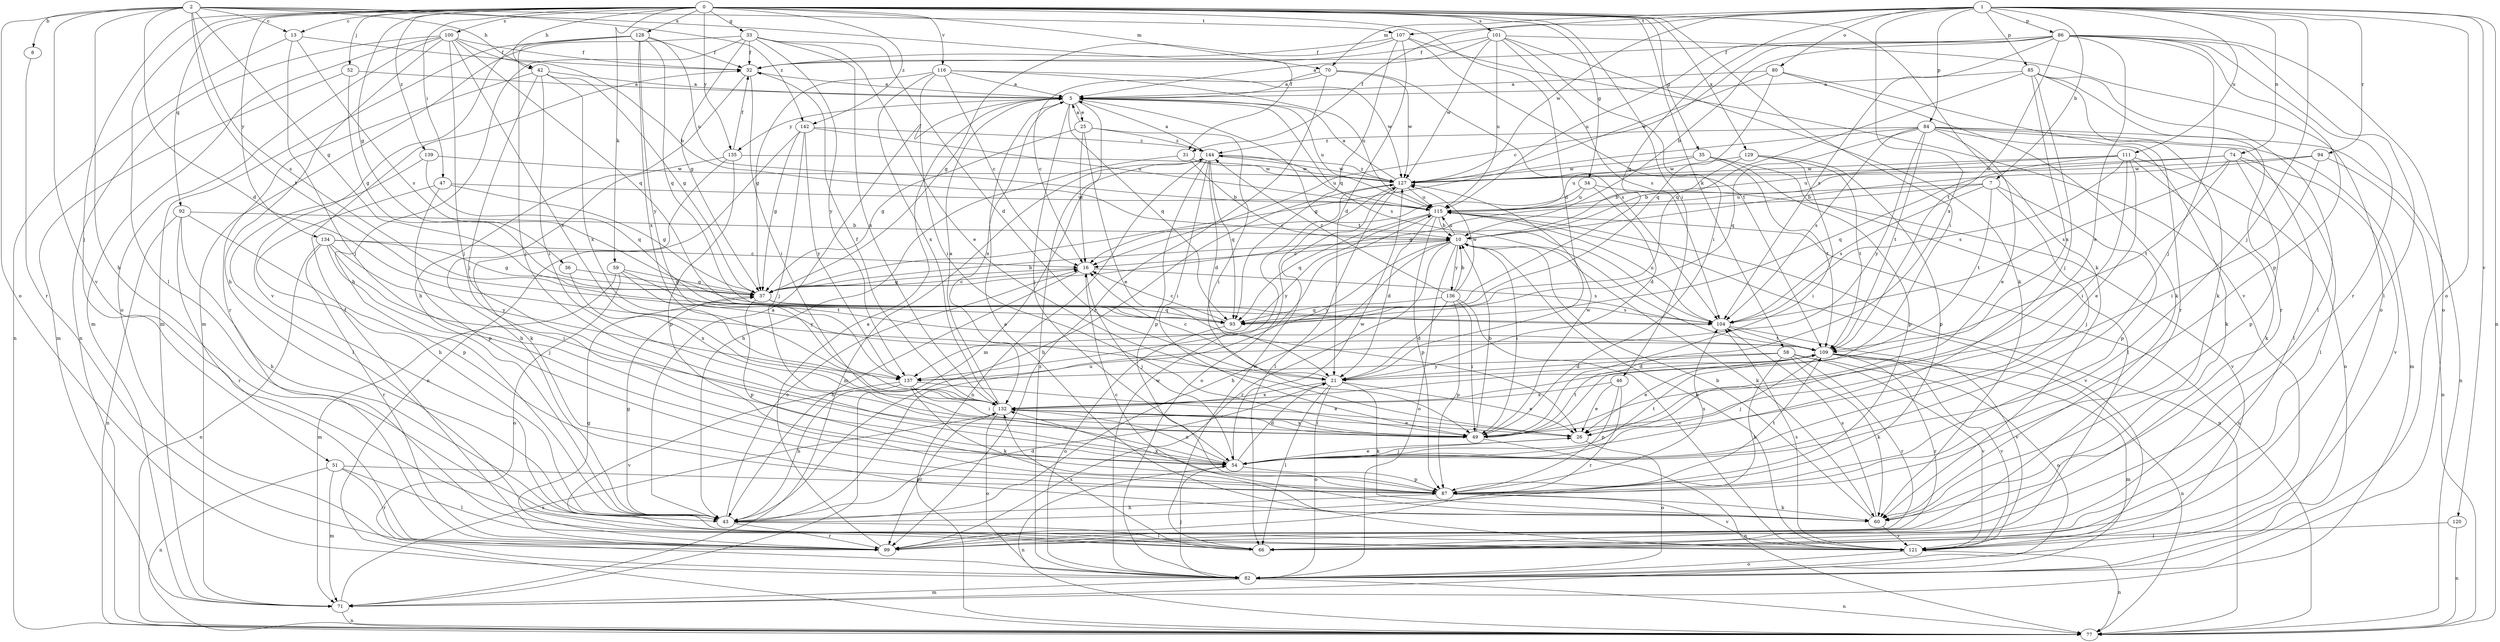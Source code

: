 strict digraph  {
0;
1;
2;
5;
7;
8;
10;
13;
16;
21;
25;
26;
31;
32;
33;
34;
35;
36;
37;
42;
43;
46;
47;
49;
51;
52;
54;
58;
59;
60;
66;
70;
71;
74;
77;
80;
82;
84;
85;
86;
87;
92;
93;
94;
99;
100;
101;
104;
107;
109;
111;
115;
116;
120;
121;
127;
128;
129;
132;
134;
135;
136;
137;
139;
142;
144;
0 -> 13  [label=c];
0 -> 21  [label=d];
0 -> 33  [label=g];
0 -> 34  [label=g];
0 -> 35  [label=g];
0 -> 36  [label=g];
0 -> 42  [label=h];
0 -> 46  [label=i];
0 -> 47  [label=i];
0 -> 49  [label=i];
0 -> 51  [label=j];
0 -> 52  [label=j];
0 -> 58  [label=k];
0 -> 59  [label=k];
0 -> 60  [label=k];
0 -> 66  [label=l];
0 -> 70  [label=m];
0 -> 92  [label=q];
0 -> 100  [label=s];
0 -> 101  [label=s];
0 -> 116  [label=v];
0 -> 128  [label=x];
0 -> 129  [label=x];
0 -> 134  [label=y];
0 -> 135  [label=y];
0 -> 139  [label=z];
0 -> 142  [label=z];
1 -> 7  [label=b];
1 -> 31  [label=f];
1 -> 54  [label=j];
1 -> 70  [label=m];
1 -> 74  [label=n];
1 -> 77  [label=n];
1 -> 80  [label=o];
1 -> 82  [label=o];
1 -> 84  [label=p];
1 -> 85  [label=p];
1 -> 86  [label=p];
1 -> 93  [label=q];
1 -> 94  [label=r];
1 -> 107  [label=t];
1 -> 111  [label=u];
1 -> 120  [label=v];
1 -> 127  [label=w];
1 -> 132  [label=x];
2 -> 8  [label=b];
2 -> 13  [label=c];
2 -> 21  [label=d];
2 -> 31  [label=f];
2 -> 37  [label=g];
2 -> 42  [label=h];
2 -> 43  [label=h];
2 -> 82  [label=o];
2 -> 104  [label=s];
2 -> 107  [label=t];
2 -> 109  [label=t];
2 -> 121  [label=v];
2 -> 142  [label=z];
5 -> 25  [label=e];
5 -> 54  [label=j];
5 -> 71  [label=m];
5 -> 93  [label=q];
5 -> 104  [label=s];
5 -> 109  [label=t];
5 -> 115  [label=u];
5 -> 132  [label=x];
5 -> 135  [label=y];
7 -> 37  [label=g];
7 -> 54  [label=j];
7 -> 87  [label=p];
7 -> 104  [label=s];
7 -> 109  [label=t];
7 -> 115  [label=u];
8 -> 99  [label=r];
10 -> 16  [label=c];
10 -> 43  [label=h];
10 -> 49  [label=i];
10 -> 60  [label=k];
10 -> 82  [label=o];
10 -> 99  [label=r];
10 -> 115  [label=u];
10 -> 136  [label=y];
10 -> 137  [label=y];
13 -> 32  [label=f];
13 -> 54  [label=j];
13 -> 77  [label=n];
13 -> 104  [label=s];
16 -> 37  [label=g];
16 -> 43  [label=h];
16 -> 54  [label=j];
16 -> 104  [label=s];
21 -> 16  [label=c];
21 -> 26  [label=e];
21 -> 60  [label=k];
21 -> 66  [label=l];
21 -> 82  [label=o];
21 -> 132  [label=x];
25 -> 5  [label=a];
25 -> 16  [label=c];
25 -> 26  [label=e];
25 -> 37  [label=g];
25 -> 49  [label=i];
25 -> 144  [label=z];
26 -> 54  [label=j];
26 -> 82  [label=o];
31 -> 10  [label=b];
31 -> 43  [label=h];
31 -> 127  [label=w];
32 -> 5  [label=a];
32 -> 43  [label=h];
32 -> 49  [label=i];
33 -> 21  [label=d];
33 -> 26  [label=e];
33 -> 32  [label=f];
33 -> 37  [label=g];
33 -> 43  [label=h];
33 -> 71  [label=m];
33 -> 132  [label=x];
33 -> 137  [label=y];
34 -> 16  [label=c];
34 -> 21  [label=d];
34 -> 115  [label=u];
34 -> 121  [label=v];
35 -> 66  [label=l];
35 -> 87  [label=p];
35 -> 109  [label=t];
35 -> 115  [label=u];
35 -> 127  [label=w];
36 -> 37  [label=g];
36 -> 132  [label=x];
37 -> 10  [label=b];
37 -> 16  [label=c];
37 -> 87  [label=p];
37 -> 93  [label=q];
37 -> 104  [label=s];
42 -> 5  [label=a];
42 -> 37  [label=g];
42 -> 49  [label=i];
42 -> 54  [label=j];
42 -> 99  [label=r];
42 -> 132  [label=x];
43 -> 5  [label=a];
43 -> 16  [label=c];
43 -> 21  [label=d];
43 -> 37  [label=g];
43 -> 66  [label=l];
43 -> 99  [label=r];
43 -> 115  [label=u];
46 -> 26  [label=e];
46 -> 87  [label=p];
46 -> 99  [label=r];
46 -> 132  [label=x];
47 -> 37  [label=g];
47 -> 43  [label=h];
47 -> 87  [label=p];
47 -> 115  [label=u];
49 -> 10  [label=b];
49 -> 77  [label=n];
49 -> 109  [label=t];
49 -> 127  [label=w];
49 -> 132  [label=x];
51 -> 66  [label=l];
51 -> 71  [label=m];
51 -> 77  [label=n];
51 -> 87  [label=p];
51 -> 99  [label=r];
52 -> 5  [label=a];
52 -> 37  [label=g];
52 -> 71  [label=m];
54 -> 21  [label=d];
54 -> 26  [label=e];
54 -> 77  [label=n];
54 -> 87  [label=p];
54 -> 109  [label=t];
54 -> 127  [label=w];
54 -> 132  [label=x];
58 -> 21  [label=d];
58 -> 43  [label=h];
58 -> 60  [label=k];
58 -> 82  [label=o];
58 -> 99  [label=r];
58 -> 121  [label=v];
58 -> 137  [label=y];
59 -> 37  [label=g];
59 -> 71  [label=m];
59 -> 82  [label=o];
59 -> 109  [label=t];
59 -> 137  [label=y];
60 -> 10  [label=b];
60 -> 16  [label=c];
60 -> 104  [label=s];
60 -> 121  [label=v];
66 -> 127  [label=w];
66 -> 132  [label=x];
70 -> 5  [label=a];
70 -> 16  [label=c];
70 -> 99  [label=r];
70 -> 104  [label=s];
70 -> 127  [label=w];
71 -> 77  [label=n];
71 -> 132  [label=x];
74 -> 10  [label=b];
74 -> 66  [label=l];
74 -> 87  [label=p];
74 -> 104  [label=s];
74 -> 109  [label=t];
74 -> 121  [label=v];
74 -> 127  [label=w];
77 -> 115  [label=u];
80 -> 5  [label=a];
80 -> 60  [label=k];
80 -> 93  [label=q];
80 -> 99  [label=r];
80 -> 127  [label=w];
82 -> 54  [label=j];
82 -> 71  [label=m];
82 -> 77  [label=n];
82 -> 127  [label=w];
82 -> 144  [label=z];
84 -> 26  [label=e];
84 -> 37  [label=g];
84 -> 60  [label=k];
84 -> 66  [label=l];
84 -> 71  [label=m];
84 -> 77  [label=n];
84 -> 93  [label=q];
84 -> 104  [label=s];
84 -> 109  [label=t];
84 -> 137  [label=y];
84 -> 144  [label=z];
85 -> 5  [label=a];
85 -> 54  [label=j];
85 -> 60  [label=k];
85 -> 66  [label=l];
85 -> 93  [label=q];
85 -> 99  [label=r];
85 -> 132  [label=x];
86 -> 10  [label=b];
86 -> 16  [label=c];
86 -> 26  [label=e];
86 -> 32  [label=f];
86 -> 54  [label=j];
86 -> 66  [label=l];
86 -> 82  [label=o];
86 -> 87  [label=p];
86 -> 99  [label=r];
86 -> 104  [label=s];
86 -> 109  [label=t];
86 -> 115  [label=u];
87 -> 43  [label=h];
87 -> 60  [label=k];
87 -> 104  [label=s];
87 -> 109  [label=t];
87 -> 121  [label=v];
87 -> 132  [label=x];
92 -> 10  [label=b];
92 -> 43  [label=h];
92 -> 77  [label=n];
92 -> 87  [label=p];
92 -> 99  [label=r];
93 -> 16  [label=c];
93 -> 82  [label=o];
94 -> 10  [label=b];
94 -> 49  [label=i];
94 -> 77  [label=n];
94 -> 127  [label=w];
99 -> 5  [label=a];
99 -> 32  [label=f];
99 -> 37  [label=g];
100 -> 10  [label=b];
100 -> 32  [label=f];
100 -> 43  [label=h];
100 -> 54  [label=j];
100 -> 71  [label=m];
100 -> 77  [label=n];
100 -> 82  [label=o];
100 -> 93  [label=q];
100 -> 132  [label=x];
101 -> 5  [label=a];
101 -> 32  [label=f];
101 -> 49  [label=i];
101 -> 60  [label=k];
101 -> 82  [label=o];
101 -> 104  [label=s];
101 -> 115  [label=u];
101 -> 127  [label=w];
104 -> 109  [label=t];
104 -> 115  [label=u];
104 -> 121  [label=v];
107 -> 21  [label=d];
107 -> 32  [label=f];
107 -> 37  [label=g];
107 -> 93  [label=q];
107 -> 109  [label=t];
107 -> 121  [label=v];
109 -> 21  [label=d];
109 -> 26  [label=e];
109 -> 54  [label=j];
109 -> 71  [label=m];
109 -> 77  [label=n];
109 -> 99  [label=r];
109 -> 121  [label=v];
111 -> 26  [label=e];
111 -> 49  [label=i];
111 -> 60  [label=k];
111 -> 82  [label=o];
111 -> 93  [label=q];
111 -> 104  [label=s];
111 -> 115  [label=u];
111 -> 127  [label=w];
115 -> 10  [label=b];
115 -> 21  [label=d];
115 -> 77  [label=n];
115 -> 87  [label=p];
115 -> 93  [label=q];
115 -> 121  [label=v];
115 -> 137  [label=y];
116 -> 5  [label=a];
116 -> 16  [label=c];
116 -> 37  [label=g];
116 -> 49  [label=i];
116 -> 115  [label=u];
116 -> 127  [label=w];
116 -> 132  [label=x];
120 -> 66  [label=l];
120 -> 77  [label=n];
121 -> 5  [label=a];
121 -> 10  [label=b];
121 -> 77  [label=n];
121 -> 82  [label=o];
121 -> 104  [label=s];
127 -> 5  [label=a];
127 -> 43  [label=h];
127 -> 66  [label=l];
127 -> 82  [label=o];
127 -> 115  [label=u];
127 -> 144  [label=z];
128 -> 32  [label=f];
128 -> 54  [label=j];
128 -> 71  [label=m];
128 -> 93  [label=q];
128 -> 115  [label=u];
128 -> 121  [label=v];
128 -> 132  [label=x];
128 -> 137  [label=y];
129 -> 10  [label=b];
129 -> 49  [label=i];
129 -> 87  [label=p];
129 -> 109  [label=t];
129 -> 127  [label=w];
132 -> 5  [label=a];
132 -> 26  [label=e];
132 -> 32  [label=f];
132 -> 49  [label=i];
132 -> 82  [label=o];
132 -> 99  [label=r];
134 -> 16  [label=c];
134 -> 37  [label=g];
134 -> 49  [label=i];
134 -> 54  [label=j];
134 -> 77  [label=n];
134 -> 99  [label=r];
134 -> 137  [label=y];
135 -> 32  [label=f];
135 -> 43  [label=h];
135 -> 60  [label=k];
135 -> 87  [label=p];
135 -> 127  [label=w];
136 -> 10  [label=b];
136 -> 21  [label=d];
136 -> 49  [label=i];
136 -> 87  [label=p];
136 -> 93  [label=q];
136 -> 121  [label=v];
136 -> 127  [label=w];
136 -> 144  [label=z];
137 -> 26  [label=e];
137 -> 43  [label=h];
137 -> 49  [label=i];
137 -> 60  [label=k];
137 -> 121  [label=v];
139 -> 66  [label=l];
139 -> 93  [label=q];
139 -> 127  [label=w];
142 -> 37  [label=g];
142 -> 54  [label=j];
142 -> 77  [label=n];
142 -> 115  [label=u];
142 -> 137  [label=y];
142 -> 144  [label=z];
144 -> 5  [label=a];
144 -> 21  [label=d];
144 -> 49  [label=i];
144 -> 71  [label=m];
144 -> 77  [label=n];
144 -> 87  [label=p];
144 -> 93  [label=q];
144 -> 115  [label=u];
144 -> 127  [label=w];
}
